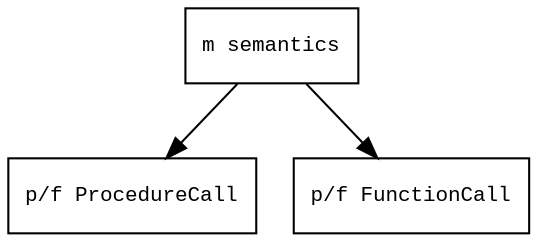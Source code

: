 digraph AST {
  graph [fontname="Times New Roman",fontsize=10];
  node  [fontname="Courier New",fontsize=10];
  edge  [fontname="Times New Roman",fontsize=10];

  node0 [label="m semantics",shape=box];
  node1 [label="p/f ProcedureCall",shape=box];
  node0 -> node1;
  node2 [label="p/f FunctionCall",shape=box];
  node0 -> node2;
}
